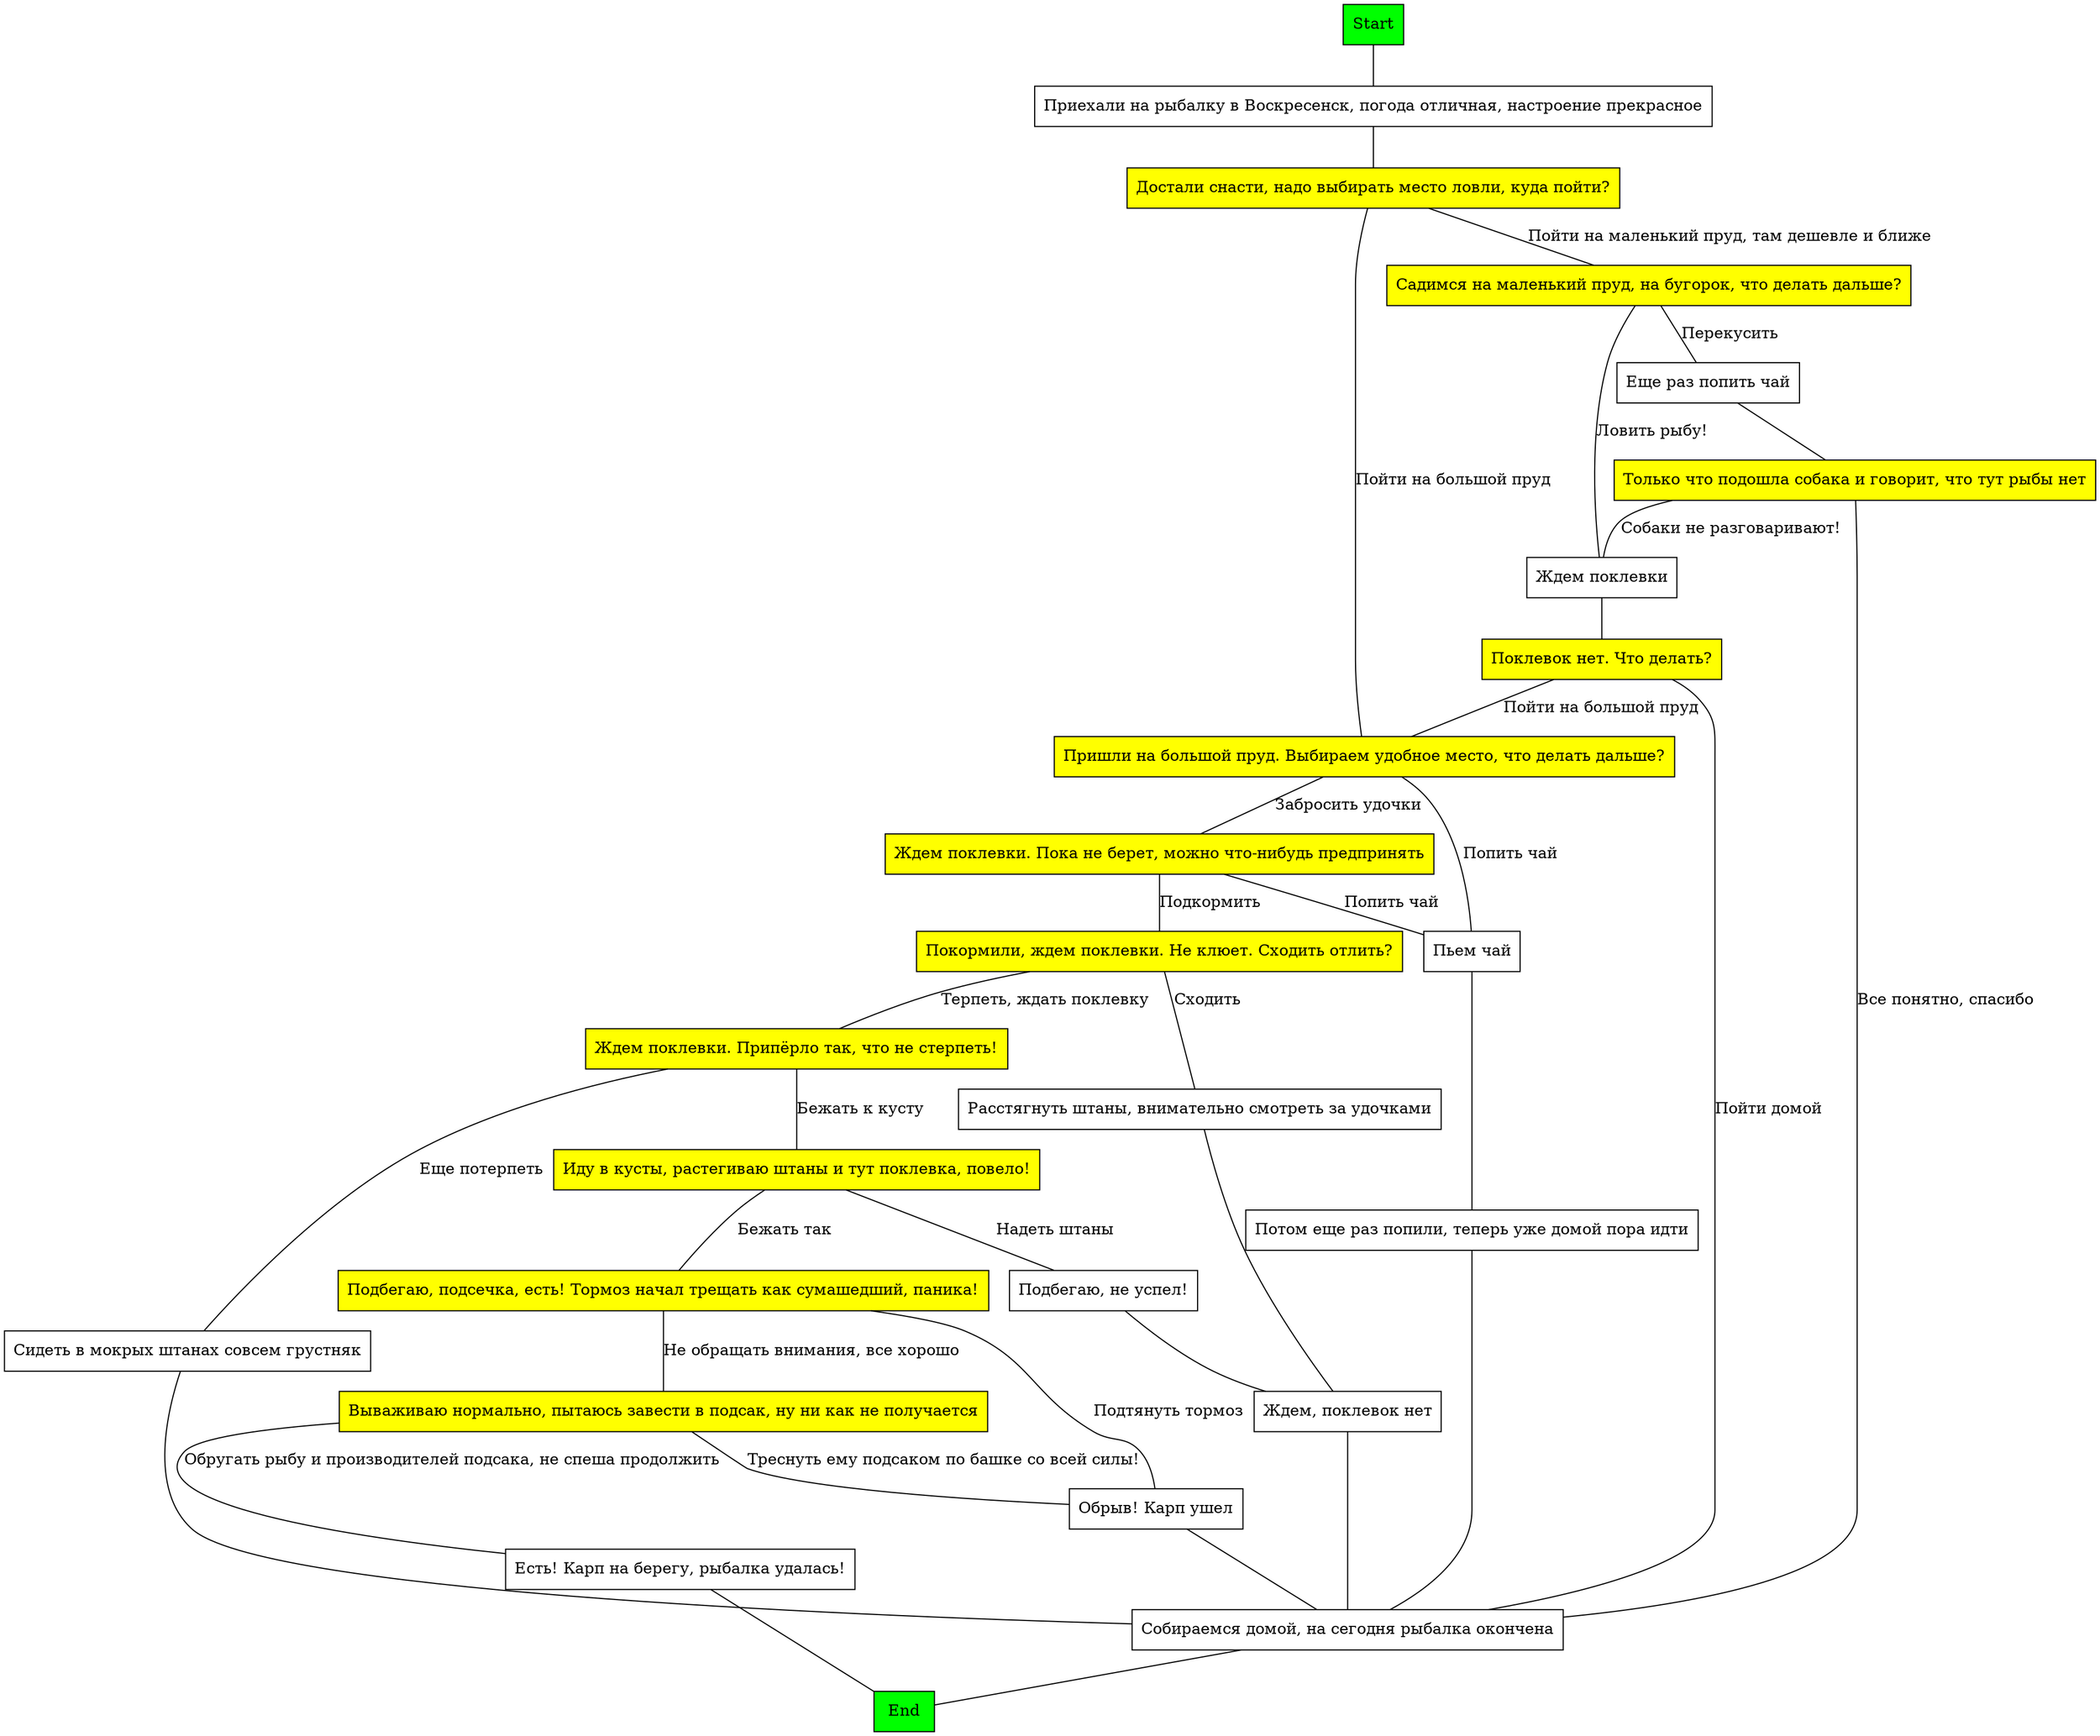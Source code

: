 graph {
	node[shape=box]
	Start [fillcolor=green, style=filled]
	End [fillcolor=green, style=filled]
	A1 [label="Приехали на рыбалку в Воскресенск, погода отличная, настроение прекрасное"]
	A2 [label="Достали снасти, надо выбирать место ловли, куда пойти?", fillcolor=yellow, style=filled]
	A3 [label="Садимся на маленький пруд, на бугорок, что делать дальше?", fillcolor=yellow, style=filled]
	A4 [label="Еще раз попить чай"]
	A5 [label="Только что подошла собака и говорит, что тут рыбы нет", fillcolor=yellow, style=filled]
	A6 [label="Собираемся домой, на сегодня рыбалка окончена"]
	A7 [label="Ждем поклевки"]
	A8 [label="Поклевок нет. Что делать?", fillcolor=yellow, style=filled]
	// Большой пруд
	B1 [label="Пришли на большой пруд. Выбираем удобное место, что делать дальше?", fillcolor=yellow, style=filled]
	B2 [label="Ждем поклевки. Пока не берет, можно что-нибудь предпринять", fillcolor=yellow, style=filled]
	B3 [label="Пьем чай"]
	B4 [label="Потом еще раз попили, теперь уже домой пора идти"]
	B10 [label="Покормили, ждем поклевки. Не клюет. Сходить отлить?", fillcolor=yellow, style=filled]
	B11 [label="Расстягнуть штаны, внимательно смотреть за удочками"]
	B12 [label="Ждем, поклевок нет"]
	B13 [label="Ждем поклевки. Припёрло так, что не стерпеть!", fillcolor=yellow, style=filled]
	B14 [label="Сидеть в мокрых штанах совсем грустняк"]
	B15 [label="Иду в кусты, растегиваю штаны и тут поклевка, повело!", fillcolor=yellow, style=filled]
	B16 [label="Подбегаю, не успел!"]
	B17 [label="Подбегаю, подсечка, есть! Тормоз начал трещать как сумашедший, паника!", fillcolor=yellow, style=filled]
	B18 [label="Обрыв! Карп ушел"]
	B19 [label="Вываживаю нормально, пытаюсь завести в подсак, ну ни как не получается", fillcolor=yellow, style=filled]
	B20 [label="Есть! Карп на берегу, рыбалка удалась!"]

		Start -- A1
		A1 -- A2
		A2 -- A3 [label="Пойти на маленький пруд, там дешевле и ближе"]
		A3 -- A4 [label="Перекусить"]
		A3 -- A7 [label="Ловить рыбу!"]
		A7 -- A8
		A8 -- B1 [label="Пойти на большой пруд"]
		A2 -- B1 [label="Пойти на большой пруд"]
		A8 -- A6 [label="Пойти домой"]
		A4 -- A5
		A5 -- A6 [label="Все понятно, спасибо"]
		A5 -- A7 [label="Собаки не разговаривают!"]
		A6 -- End
		B1 -- B2 [label="Забросить удочки"]
		B1 -- B3 [label="Попить чай"]
		B3 -- B4
		B4 -- A6
		B2 -- B10[label="Подкормить"]
		B2 -- B3 [label="Попить чай"]
		B10 -- B11[label="Сходить"]
		B11 -- B12
		B12 -- A6
		B10 -- B13[label="Терпеть, ждать поклевку"]
		B13 -- B14[label="Еще потерпеть"]
		B13 -- B15[label="Бежать к кусту"]
		B14 -- A6
		B16 -- B12
		B15 -- B16[label="Надеть штаны"]
		B15 -- B17[label="Бежать так"]
		B17 -- B18[label="Подтянуть тормоз"]
		B17 -- B19[label="Не обращать внимания, все хорошо"]
		B18 -- A6
		B19 -- B18[label="Треснуть ему подсаком по башке со всей силы!"]
		B19 -- B20[label="Обругать рыбу и производителей подсака, не спеша продолжить"]
		B20 -- End

}
